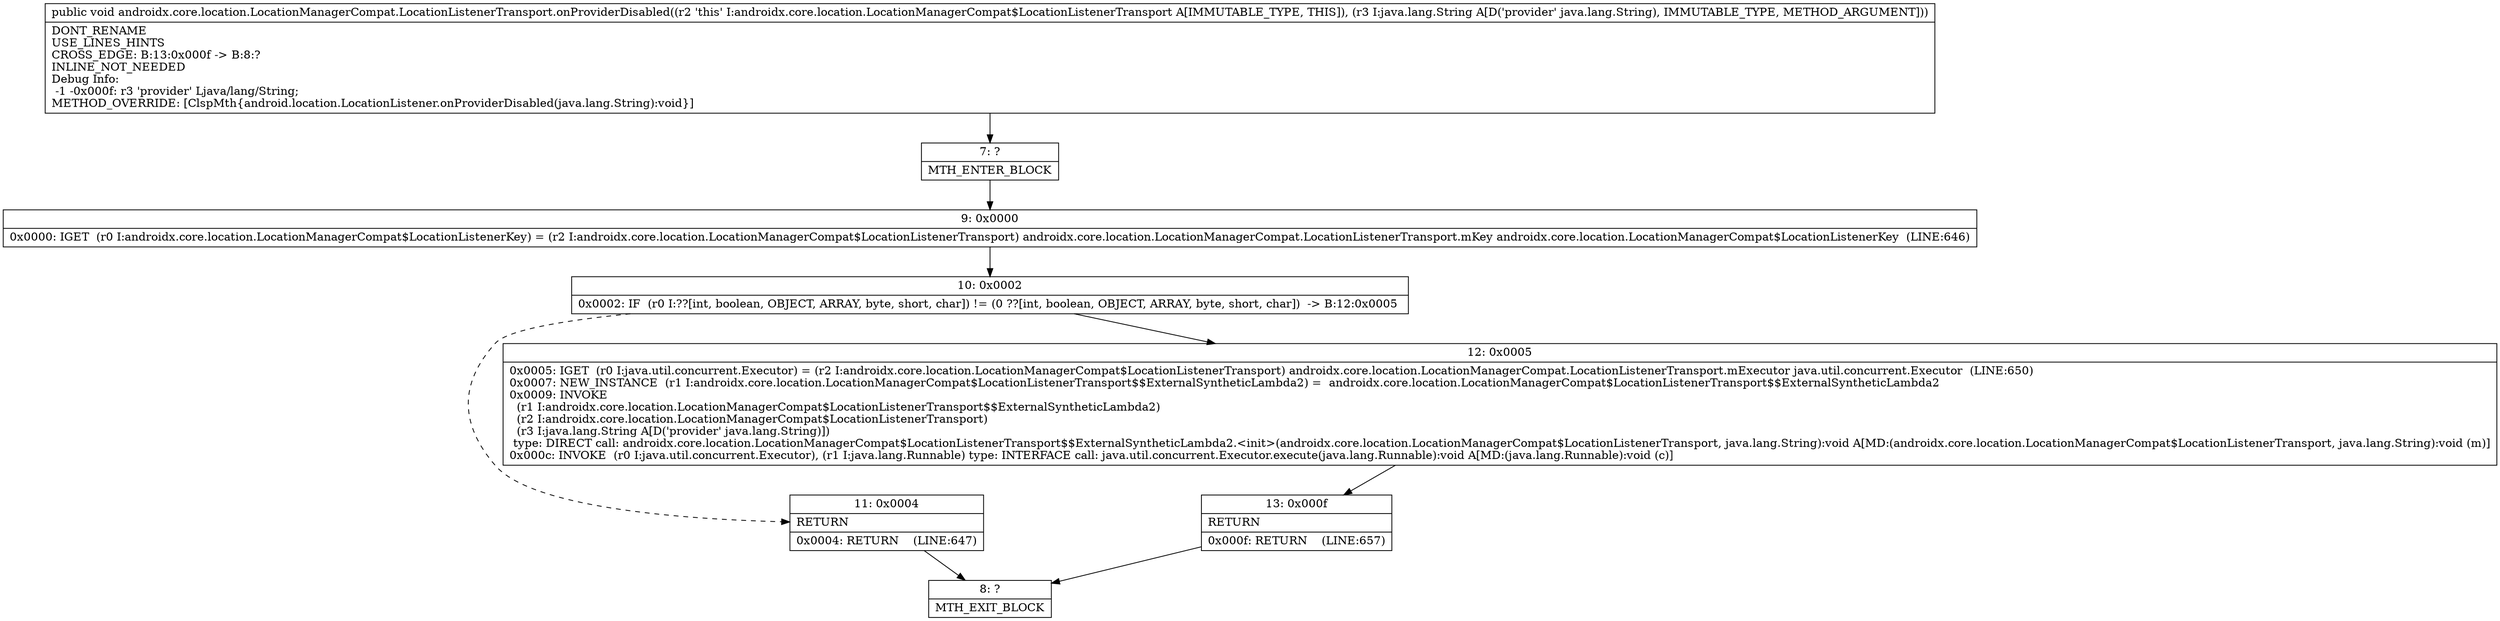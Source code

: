 digraph "CFG forandroidx.core.location.LocationManagerCompat.LocationListenerTransport.onProviderDisabled(Ljava\/lang\/String;)V" {
Node_7 [shape=record,label="{7\:\ ?|MTH_ENTER_BLOCK\l}"];
Node_9 [shape=record,label="{9\:\ 0x0000|0x0000: IGET  (r0 I:androidx.core.location.LocationManagerCompat$LocationListenerKey) = (r2 I:androidx.core.location.LocationManagerCompat$LocationListenerTransport) androidx.core.location.LocationManagerCompat.LocationListenerTransport.mKey androidx.core.location.LocationManagerCompat$LocationListenerKey  (LINE:646)\l}"];
Node_10 [shape=record,label="{10\:\ 0x0002|0x0002: IF  (r0 I:??[int, boolean, OBJECT, ARRAY, byte, short, char]) != (0 ??[int, boolean, OBJECT, ARRAY, byte, short, char])  \-\> B:12:0x0005 \l}"];
Node_11 [shape=record,label="{11\:\ 0x0004|RETURN\l|0x0004: RETURN    (LINE:647)\l}"];
Node_8 [shape=record,label="{8\:\ ?|MTH_EXIT_BLOCK\l}"];
Node_12 [shape=record,label="{12\:\ 0x0005|0x0005: IGET  (r0 I:java.util.concurrent.Executor) = (r2 I:androidx.core.location.LocationManagerCompat$LocationListenerTransport) androidx.core.location.LocationManagerCompat.LocationListenerTransport.mExecutor java.util.concurrent.Executor  (LINE:650)\l0x0007: NEW_INSTANCE  (r1 I:androidx.core.location.LocationManagerCompat$LocationListenerTransport$$ExternalSyntheticLambda2) =  androidx.core.location.LocationManagerCompat$LocationListenerTransport$$ExternalSyntheticLambda2 \l0x0009: INVOKE  \l  (r1 I:androidx.core.location.LocationManagerCompat$LocationListenerTransport$$ExternalSyntheticLambda2)\l  (r2 I:androidx.core.location.LocationManagerCompat$LocationListenerTransport)\l  (r3 I:java.lang.String A[D('provider' java.lang.String)])\l type: DIRECT call: androidx.core.location.LocationManagerCompat$LocationListenerTransport$$ExternalSyntheticLambda2.\<init\>(androidx.core.location.LocationManagerCompat$LocationListenerTransport, java.lang.String):void A[MD:(androidx.core.location.LocationManagerCompat$LocationListenerTransport, java.lang.String):void (m)]\l0x000c: INVOKE  (r0 I:java.util.concurrent.Executor), (r1 I:java.lang.Runnable) type: INTERFACE call: java.util.concurrent.Executor.execute(java.lang.Runnable):void A[MD:(java.lang.Runnable):void (c)]\l}"];
Node_13 [shape=record,label="{13\:\ 0x000f|RETURN\l|0x000f: RETURN    (LINE:657)\l}"];
MethodNode[shape=record,label="{public void androidx.core.location.LocationManagerCompat.LocationListenerTransport.onProviderDisabled((r2 'this' I:androidx.core.location.LocationManagerCompat$LocationListenerTransport A[IMMUTABLE_TYPE, THIS]), (r3 I:java.lang.String A[D('provider' java.lang.String), IMMUTABLE_TYPE, METHOD_ARGUMENT]))  | DONT_RENAME\lUSE_LINES_HINTS\lCROSS_EDGE: B:13:0x000f \-\> B:8:?\lINLINE_NOT_NEEDED\lDebug Info:\l  \-1 \-0x000f: r3 'provider' Ljava\/lang\/String;\lMETHOD_OVERRIDE: [ClspMth\{android.location.LocationListener.onProviderDisabled(java.lang.String):void\}]\l}"];
MethodNode -> Node_7;Node_7 -> Node_9;
Node_9 -> Node_10;
Node_10 -> Node_11[style=dashed];
Node_10 -> Node_12;
Node_11 -> Node_8;
Node_12 -> Node_13;
Node_13 -> Node_8;
}

